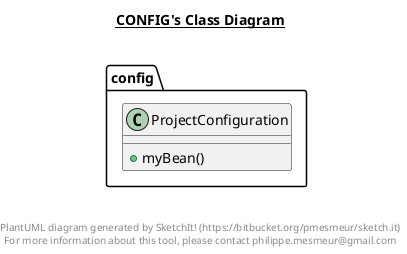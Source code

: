 @startuml

title __CONFIG's Class Diagram__\n

  namespace config {
    class config.ProjectConfiguration {
        + myBean()
    }
  }
  



right footer


PlantUML diagram generated by SketchIt! (https://bitbucket.org/pmesmeur/sketch.it)
For more information about this tool, please contact philippe.mesmeur@gmail.com
endfooter

@enduml
